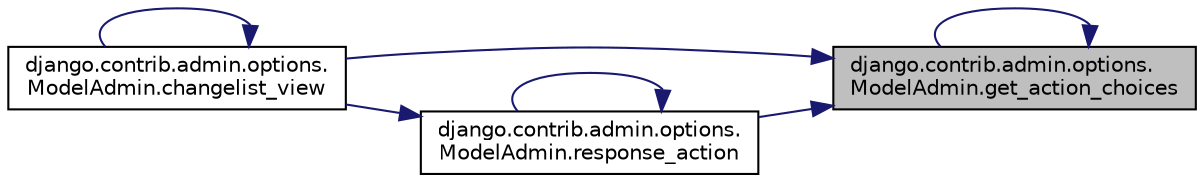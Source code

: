digraph "django.contrib.admin.options.ModelAdmin.get_action_choices"
{
 // LATEX_PDF_SIZE
  edge [fontname="Helvetica",fontsize="10",labelfontname="Helvetica",labelfontsize="10"];
  node [fontname="Helvetica",fontsize="10",shape=record];
  rankdir="RL";
  Node1 [label="django.contrib.admin.options.\lModelAdmin.get_action_choices",height=0.2,width=0.4,color="black", fillcolor="grey75", style="filled", fontcolor="black",tooltip=" "];
  Node1 -> Node2 [dir="back",color="midnightblue",fontsize="10",style="solid",fontname="Helvetica"];
  Node2 [label="django.contrib.admin.options.\lModelAdmin.changelist_view",height=0.2,width=0.4,color="black", fillcolor="white", style="filled",URL="$d5/d05/classdjango_1_1contrib_1_1admin_1_1options_1_1_model_admin.html#acb272476a6f9516740fba4c30665b094",tooltip=" "];
  Node2 -> Node2 [dir="back",color="midnightblue",fontsize="10",style="solid",fontname="Helvetica"];
  Node1 -> Node1 [dir="back",color="midnightblue",fontsize="10",style="solid",fontname="Helvetica"];
  Node1 -> Node3 [dir="back",color="midnightblue",fontsize="10",style="solid",fontname="Helvetica"];
  Node3 [label="django.contrib.admin.options.\lModelAdmin.response_action",height=0.2,width=0.4,color="black", fillcolor="white", style="filled",URL="$d5/d05/classdjango_1_1contrib_1_1admin_1_1options_1_1_model_admin.html#a3c460b92c84678ac41d455e3e891961f",tooltip=" "];
  Node3 -> Node2 [dir="back",color="midnightblue",fontsize="10",style="solid",fontname="Helvetica"];
  Node3 -> Node3 [dir="back",color="midnightblue",fontsize="10",style="solid",fontname="Helvetica"];
}
